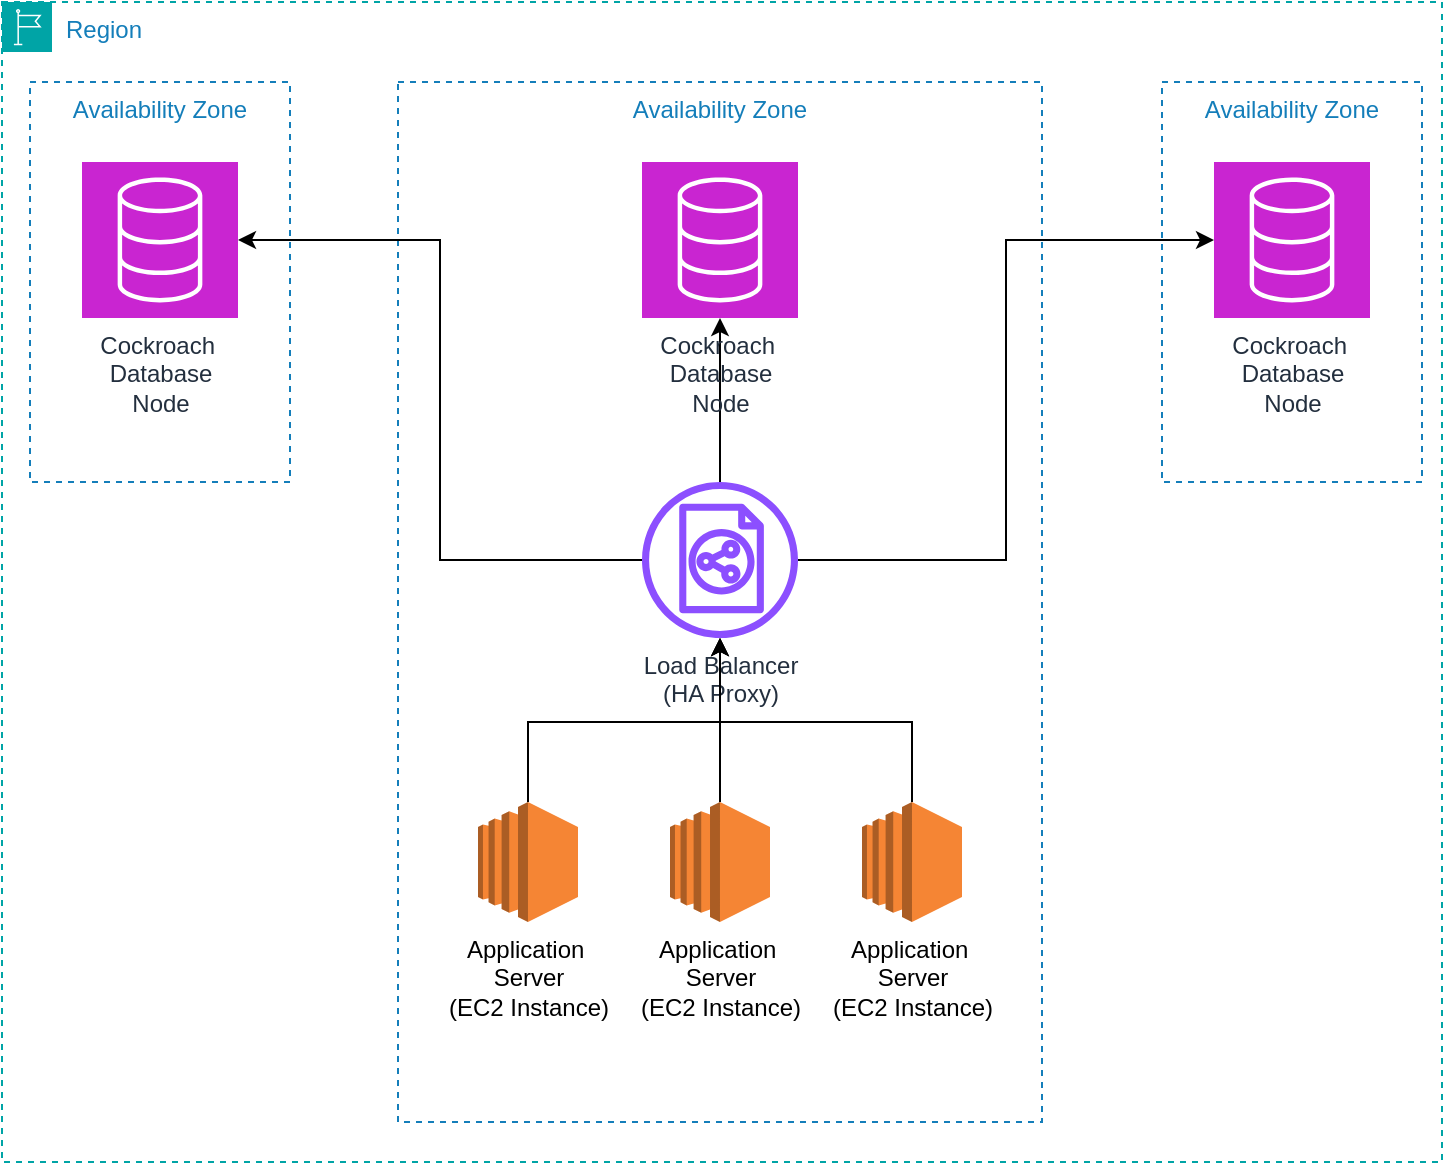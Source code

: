 <mxfile version="27.0.3">
  <diagram name="Page-1" id="7wEtmhICzrCNyqbmkadV">
    <mxGraphModel dx="1226" dy="660" grid="1" gridSize="10" guides="1" tooltips="1" connect="1" arrows="1" fold="1" page="1" pageScale="1" pageWidth="850" pageHeight="1100" math="0" shadow="0">
      <root>
        <mxCell id="0" />
        <mxCell id="1" parent="0" />
        <mxCell id="hYU7dxY_UMT3ooDo4hWc-16" value="Availability Zone" style="fillColor=none;strokeColor=#147EBA;dashed=1;verticalAlign=top;fontStyle=0;fontColor=#147EBA;whiteSpace=wrap;html=1;" vertex="1" parent="1">
          <mxGeometry x="134" y="80" width="130" height="200" as="geometry" />
        </mxCell>
        <mxCell id="hYU7dxY_UMT3ooDo4hWc-17" value="Availability Zone" style="fillColor=none;strokeColor=#147EBA;dashed=1;verticalAlign=top;fontStyle=0;fontColor=#147EBA;whiteSpace=wrap;html=1;" vertex="1" parent="1">
          <mxGeometry x="318" y="80" width="322" height="520" as="geometry" />
        </mxCell>
        <mxCell id="hYU7dxY_UMT3ooDo4hWc-18" value="Availability Zone" style="fillColor=none;strokeColor=#147EBA;dashed=1;verticalAlign=top;fontStyle=0;fontColor=#147EBA;whiteSpace=wrap;html=1;" vertex="1" parent="1">
          <mxGeometry x="700" y="80" width="130" height="200" as="geometry" />
        </mxCell>
        <mxCell id="hYU7dxY_UMT3ooDo4hWc-1" value="Cockroach&amp;nbsp;&lt;div&gt;Database&lt;/div&gt;&lt;div&gt;Node&lt;/div&gt;" style="sketch=0;points=[[0,0,0],[0.25,0,0],[0.5,0,0],[0.75,0,0],[1,0,0],[0,1,0],[0.25,1,0],[0.5,1,0],[0.75,1,0],[1,1,0],[0,0.25,0],[0,0.5,0],[0,0.75,0],[1,0.25,0],[1,0.5,0],[1,0.75,0]];outlineConnect=0;fontColor=#232F3E;fillColor=#C925D1;strokeColor=#ffffff;dashed=0;verticalLabelPosition=bottom;verticalAlign=top;align=center;html=1;fontSize=12;fontStyle=0;aspect=fixed;shape=mxgraph.aws4.resourceIcon;resIcon=mxgraph.aws4.database;" vertex="1" parent="1">
          <mxGeometry x="726" y="120" width="78" height="78" as="geometry" />
        </mxCell>
        <mxCell id="hYU7dxY_UMT3ooDo4hWc-25" style="edgeStyle=orthogonalEdgeStyle;rounded=0;orthogonalLoop=1;jettySize=auto;html=1;" edge="1" parent="1" source="hYU7dxY_UMT3ooDo4hWc-4" target="hYU7dxY_UMT3ooDo4hWc-10">
          <mxGeometry relative="1" as="geometry" />
        </mxCell>
        <mxCell id="hYU7dxY_UMT3ooDo4hWc-4" value="Load Balancer&lt;div&gt;(HA Proxy)&lt;/div&gt;" style="sketch=0;outlineConnect=0;fontColor=#232F3E;gradientColor=none;fillColor=#8C4FFF;strokeColor=none;dashed=0;verticalLabelPosition=bottom;verticalAlign=top;align=center;html=1;fontSize=12;fontStyle=0;aspect=fixed;pointerEvents=1;shape=mxgraph.aws4.classic_load_balancer;" vertex="1" parent="1">
          <mxGeometry x="440" y="280" width="78" height="78" as="geometry" />
        </mxCell>
        <mxCell id="hYU7dxY_UMT3ooDo4hWc-19" style="edgeStyle=orthogonalEdgeStyle;rounded=0;orthogonalLoop=1;jettySize=auto;html=1;" edge="1" parent="1" source="hYU7dxY_UMT3ooDo4hWc-6" target="hYU7dxY_UMT3ooDo4hWc-4">
          <mxGeometry relative="1" as="geometry" />
        </mxCell>
        <mxCell id="hYU7dxY_UMT3ooDo4hWc-6" value="Application&amp;nbsp;&lt;div&gt;Server&lt;div&gt;(EC2 Instance)&lt;/div&gt;&lt;/div&gt;" style="outlineConnect=0;dashed=0;verticalLabelPosition=bottom;verticalAlign=top;align=center;html=1;shape=mxgraph.aws3.ec2;fillColor=#F58534;gradientColor=none;" vertex="1" parent="1">
          <mxGeometry x="454" y="440" width="50" height="60" as="geometry" />
        </mxCell>
        <mxCell id="hYU7dxY_UMT3ooDo4hWc-9" value="Cockroach&amp;nbsp;&lt;div&gt;Database&lt;/div&gt;&lt;div&gt;Node&lt;/div&gt;" style="sketch=0;points=[[0,0,0],[0.25,0,0],[0.5,0,0],[0.75,0,0],[1,0,0],[0,1,0],[0.25,1,0],[0.5,1,0],[0.75,1,0],[1,1,0],[0,0.25,0],[0,0.5,0],[0,0.75,0],[1,0.25,0],[1,0.5,0],[1,0.75,0]];outlineConnect=0;fontColor=#232F3E;fillColor=#C925D1;strokeColor=#ffffff;dashed=0;verticalLabelPosition=bottom;verticalAlign=top;align=center;html=1;fontSize=12;fontStyle=0;aspect=fixed;shape=mxgraph.aws4.resourceIcon;resIcon=mxgraph.aws4.database;" vertex="1" parent="1">
          <mxGeometry x="160" y="120" width="78" height="78" as="geometry" />
        </mxCell>
        <mxCell id="hYU7dxY_UMT3ooDo4hWc-10" value="Cockroach&amp;nbsp;&lt;div&gt;Database&lt;/div&gt;&lt;div&gt;Node&lt;/div&gt;" style="sketch=0;points=[[0,0,0],[0.25,0,0],[0.5,0,0],[0.75,0,0],[1,0,0],[0,1,0],[0.25,1,0],[0.5,1,0],[0.75,1,0],[1,1,0],[0,0.25,0],[0,0.5,0],[0,0.75,0],[1,0.25,0],[1,0.5,0],[1,0.75,0]];outlineConnect=0;fontColor=#232F3E;fillColor=#C925D1;strokeColor=#ffffff;dashed=0;verticalLabelPosition=bottom;verticalAlign=top;align=center;html=1;fontSize=12;fontStyle=0;aspect=fixed;shape=mxgraph.aws4.resourceIcon;resIcon=mxgraph.aws4.database;" vertex="1" parent="1">
          <mxGeometry x="440" y="120" width="78" height="78" as="geometry" />
        </mxCell>
        <mxCell id="hYU7dxY_UMT3ooDo4hWc-21" style="edgeStyle=orthogonalEdgeStyle;rounded=0;orthogonalLoop=1;jettySize=auto;html=1;" edge="1" parent="1" source="hYU7dxY_UMT3ooDo4hWc-13" target="hYU7dxY_UMT3ooDo4hWc-4">
          <mxGeometry relative="1" as="geometry">
            <Array as="points">
              <mxPoint x="383" y="400" />
              <mxPoint x="479" y="400" />
            </Array>
          </mxGeometry>
        </mxCell>
        <mxCell id="hYU7dxY_UMT3ooDo4hWc-13" value="Application&amp;nbsp;&lt;div&gt;Server&lt;div&gt;(EC2 Instance)&lt;/div&gt;&lt;/div&gt;" style="outlineConnect=0;dashed=0;verticalLabelPosition=bottom;verticalAlign=top;align=center;html=1;shape=mxgraph.aws3.ec2;fillColor=#F58534;gradientColor=none;" vertex="1" parent="1">
          <mxGeometry x="358" y="440" width="50" height="60" as="geometry" />
        </mxCell>
        <mxCell id="hYU7dxY_UMT3ooDo4hWc-20" style="edgeStyle=orthogonalEdgeStyle;rounded=0;orthogonalLoop=1;jettySize=auto;html=1;" edge="1" parent="1" source="hYU7dxY_UMT3ooDo4hWc-15" target="hYU7dxY_UMT3ooDo4hWc-4">
          <mxGeometry relative="1" as="geometry">
            <Array as="points">
              <mxPoint x="575" y="400" />
              <mxPoint x="479" y="400" />
            </Array>
          </mxGeometry>
        </mxCell>
        <mxCell id="hYU7dxY_UMT3ooDo4hWc-15" value="Application&amp;nbsp;&lt;div&gt;Server&lt;div&gt;(EC2 Instance)&lt;/div&gt;&lt;/div&gt;" style="outlineConnect=0;dashed=0;verticalLabelPosition=bottom;verticalAlign=top;align=center;html=1;shape=mxgraph.aws3.ec2;fillColor=#F58534;gradientColor=none;" vertex="1" parent="1">
          <mxGeometry x="550" y="440" width="50" height="60" as="geometry" />
        </mxCell>
        <mxCell id="hYU7dxY_UMT3ooDo4hWc-22" style="edgeStyle=orthogonalEdgeStyle;rounded=0;orthogonalLoop=1;jettySize=auto;html=1;entryX=0;entryY=0.5;entryDx=0;entryDy=0;entryPerimeter=0;" edge="1" parent="1" source="hYU7dxY_UMT3ooDo4hWc-4" target="hYU7dxY_UMT3ooDo4hWc-1">
          <mxGeometry relative="1" as="geometry" />
        </mxCell>
        <mxCell id="hYU7dxY_UMT3ooDo4hWc-24" style="edgeStyle=orthogonalEdgeStyle;rounded=0;orthogonalLoop=1;jettySize=auto;html=1;entryX=1;entryY=0.5;entryDx=0;entryDy=0;entryPerimeter=0;" edge="1" parent="1" source="hYU7dxY_UMT3ooDo4hWc-4" target="hYU7dxY_UMT3ooDo4hWc-9">
          <mxGeometry relative="1" as="geometry" />
        </mxCell>
        <mxCell id="hYU7dxY_UMT3ooDo4hWc-26" value="Region" style="points=[[0,0],[0.25,0],[0.5,0],[0.75,0],[1,0],[1,0.25],[1,0.5],[1,0.75],[1,1],[0.75,1],[0.5,1],[0.25,1],[0,1],[0,0.75],[0,0.5],[0,0.25]];outlineConnect=0;gradientColor=none;html=1;whiteSpace=wrap;fontSize=12;fontStyle=0;container=1;pointerEvents=0;collapsible=0;recursiveResize=0;shape=mxgraph.aws4.group;grIcon=mxgraph.aws4.group_region;strokeColor=#00A4A6;fillColor=none;verticalAlign=top;align=left;spacingLeft=30;fontColor=#147EBA;dashed=1;" vertex="1" parent="1">
          <mxGeometry x="120" y="40" width="720" height="580" as="geometry" />
        </mxCell>
      </root>
    </mxGraphModel>
  </diagram>
</mxfile>
